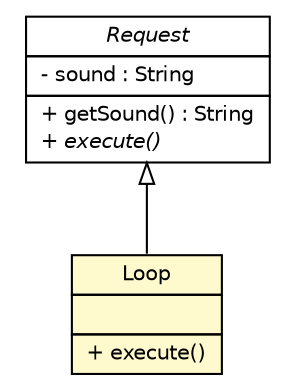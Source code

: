 #!/usr/local/bin/dot
#
# Class diagram 
# Generated by UMLGraph version R5_6 (http://www.umlgraph.org/)
#

digraph G {
	edge [fontname="Helvetica",fontsize=10,labelfontname="Helvetica",labelfontsize=10];
	node [fontname="Helvetica",fontsize=10,shape=plaintext];
	nodesep=0.25;
	ranksep=0.5;
	// main.FileSoundManager.Request
	c8925 [label=<<table title="main.FileSoundManager.Request" border="0" cellborder="1" cellspacing="0" cellpadding="2" port="p" href="./FileSoundManager.Request.html">
		<tr><td><table border="0" cellspacing="0" cellpadding="1">
<tr><td align="center" balign="center"><font face="Helvetica-Oblique"> Request </font></td></tr>
		</table></td></tr>
		<tr><td><table border="0" cellspacing="0" cellpadding="1">
<tr><td align="left" balign="left"> - sound : String </td></tr>
		</table></td></tr>
		<tr><td><table border="0" cellspacing="0" cellpadding="1">
<tr><td align="left" balign="left"> + getSound() : String </td></tr>
<tr><td align="left" balign="left"><font face="Helvetica-Oblique" point-size="10.0"> + execute() </font></td></tr>
		</table></td></tr>
		</table>>, URL="./FileSoundManager.Request.html", fontname="Helvetica", fontcolor="black", fontsize=10.0];
	// main.FileSoundManager.Loop
	c8928 [label=<<table title="main.FileSoundManager.Loop" border="0" cellborder="1" cellspacing="0" cellpadding="2" port="p" bgcolor="lemonChiffon" href="./FileSoundManager.Loop.html">
		<tr><td><table border="0" cellspacing="0" cellpadding="1">
<tr><td align="center" balign="center"> Loop </td></tr>
		</table></td></tr>
		<tr><td><table border="0" cellspacing="0" cellpadding="1">
<tr><td align="left" balign="left">  </td></tr>
		</table></td></tr>
		<tr><td><table border="0" cellspacing="0" cellpadding="1">
<tr><td align="left" balign="left"> + execute() </td></tr>
		</table></td></tr>
		</table>>, URL="./FileSoundManager.Loop.html", fontname="Helvetica", fontcolor="black", fontsize=10.0];
	//main.FileSoundManager.Loop extends main.FileSoundManager.Request
	c8925:p -> c8928:p [dir=back,arrowtail=empty];
}

